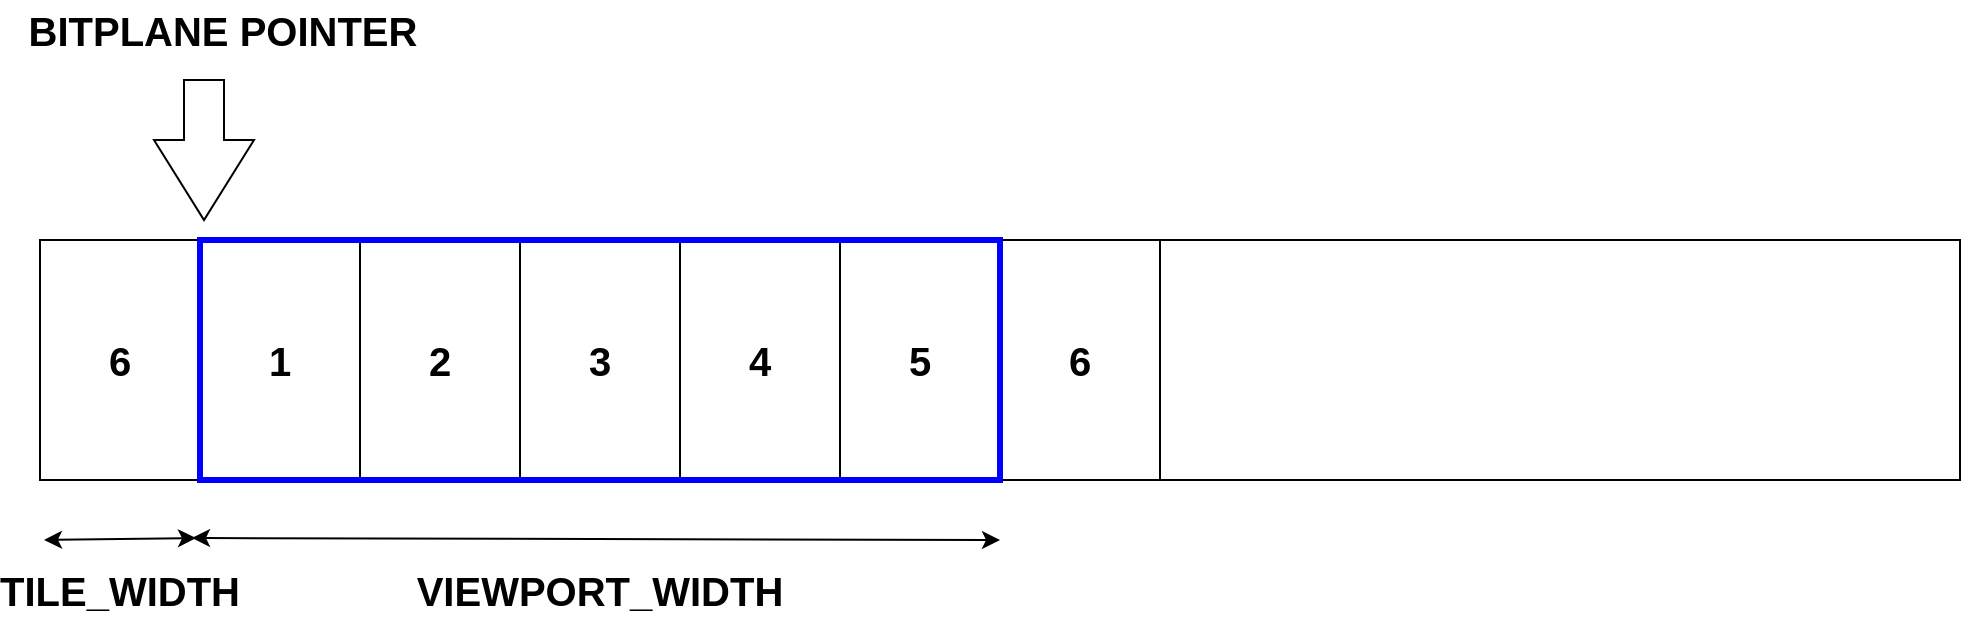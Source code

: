 <mxfile version="24.8.3" pages="5">
  <diagram name="Pagina-1" id="I3yXK3_iI9KRV6zhEhvM">
    <mxGraphModel dx="1426" dy="-72" grid="1" gridSize="10" guides="1" tooltips="1" connect="1" arrows="1" fold="1" page="1" pageScale="1" pageWidth="1169" pageHeight="827" math="0" shadow="0">
      <root>
        <mxCell id="0" />
        <mxCell id="1" parent="0" />
        <mxCell id="oC1pY038xpGator0pkR--38" value="&lt;font style=&quot;font-size: 20px;&quot;&gt;&lt;b style=&quot;font-size: 20px;&quot;&gt;1&lt;/b&gt;&lt;/font&gt;" style="rounded=0;whiteSpace=wrap;html=1;fontSize=20;" vertex="1" parent="1">
          <mxGeometry x="200" y="970" width="80" height="120" as="geometry" />
        </mxCell>
        <mxCell id="oC1pY038xpGator0pkR--7" value="&lt;font style=&quot;font-size: 20px;&quot;&gt;&lt;b style=&quot;font-size: 20px;&quot;&gt;6&lt;/b&gt;&lt;/font&gt;" style="rounded=0;whiteSpace=wrap;html=1;fontSize=20;" vertex="1" parent="1">
          <mxGeometry x="120" y="970" width="80" height="120" as="geometry" />
        </mxCell>
        <mxCell id="oC1pY038xpGator0pkR--39" value="2" style="rounded=0;whiteSpace=wrap;html=1;fontStyle=1;fontSize=20;" vertex="1" parent="1">
          <mxGeometry x="280" y="970" width="80" height="120" as="geometry" />
        </mxCell>
        <mxCell id="oC1pY038xpGator0pkR--40" value="3" style="rounded=0;whiteSpace=wrap;html=1;fontStyle=1;fontSize=20;" vertex="1" parent="1">
          <mxGeometry x="360" y="970" width="80" height="120" as="geometry" />
        </mxCell>
        <mxCell id="oC1pY038xpGator0pkR--41" value="4" style="rounded=0;whiteSpace=wrap;html=1;fontStyle=1;fontSize=20;" vertex="1" parent="1">
          <mxGeometry x="440" y="970" width="80" height="120" as="geometry" />
        </mxCell>
        <mxCell id="oC1pY038xpGator0pkR--42" value="5" style="rounded=0;whiteSpace=wrap;html=1;fontStyle=1;fontSize=20;" vertex="1" parent="1">
          <mxGeometry x="520" y="970" width="80" height="120" as="geometry" />
        </mxCell>
        <mxCell id="oC1pY038xpGator0pkR--43" value="6" style="rounded=0;whiteSpace=wrap;html=1;fontStyle=1;fontSize=20;" vertex="1" parent="1">
          <mxGeometry x="600" y="970" width="80" height="120" as="geometry" />
        </mxCell>
        <mxCell id="oC1pY038xpGator0pkR--45" value="" style="rounded=0;whiteSpace=wrap;html=1;" vertex="1" parent="1">
          <mxGeometry x="680" y="970" width="400" height="120" as="geometry" />
        </mxCell>
        <mxCell id="oC1pY038xpGator0pkR--49" value="&lt;b style=&quot;font-size: 20px;&quot;&gt;&lt;font style=&quot;font-size: 20px;&quot;&gt;VIEWPORT_WIDTH&lt;/font&gt;&lt;/b&gt;" style="text;html=1;align=center;verticalAlign=middle;whiteSpace=wrap;rounded=0;fontSize=20;" vertex="1" parent="1">
          <mxGeometry x="370" y="1130" width="60" height="30" as="geometry" />
        </mxCell>
        <mxCell id="oC1pY038xpGator0pkR--50" value="&lt;font style=&quot;font-size: 20px;&quot;&gt;&lt;b style=&quot;font-size: 20px;&quot;&gt;TILE_WIDTH&lt;/b&gt;&lt;/font&gt;" style="text;html=1;align=center;verticalAlign=middle;whiteSpace=wrap;rounded=0;fontSize=20;" vertex="1" parent="1">
          <mxGeometry x="130" y="1130" width="60" height="30" as="geometry" />
        </mxCell>
        <mxCell id="oC1pY038xpGator0pkR--17" value="" style="html=1;shadow=0;dashed=0;align=center;verticalAlign=middle;shape=mxgraph.arrows2.arrow;dy=0.6;dx=40;direction=south;notch=0;" vertex="1" parent="1">
          <mxGeometry x="177" y="890" width="50" height="70" as="geometry" />
        </mxCell>
        <mxCell id="oC1pY038xpGator0pkR--19" value="&lt;font size=&quot;1&quot; style=&quot;&quot;&gt;&lt;b style=&quot;font-size: 20px;&quot;&gt;BITPLANE POINTER&lt;/b&gt;&lt;/font&gt;" style="text;html=1;align=center;verticalAlign=middle;whiteSpace=wrap;rounded=0;" vertex="1" parent="1">
          <mxGeometry x="100" y="850" width="223" height="30" as="geometry" />
        </mxCell>
        <mxCell id="oC1pY038xpGator0pkR--47" value="" style="endArrow=classic;startArrow=classic;html=1;rounded=0;" edge="1" parent="1">
          <mxGeometry width="50" height="50" relative="1" as="geometry">
            <mxPoint x="196" y="1119" as="sourcePoint" />
            <mxPoint x="600" y="1120" as="targetPoint" />
          </mxGeometry>
        </mxCell>
        <mxCell id="oC1pY038xpGator0pkR--48" value="" style="endArrow=classic;startArrow=classic;html=1;rounded=0;" edge="1" parent="1">
          <mxGeometry width="50" height="50" relative="1" as="geometry">
            <mxPoint x="122" y="1120" as="sourcePoint" />
            <mxPoint x="198" y="1119" as="targetPoint" />
          </mxGeometry>
        </mxCell>
        <mxCell id="oC1pY038xpGator0pkR--8" value="" style="rounded=0;whiteSpace=wrap;html=1;strokeWidth=3;fillColor=none;strokeColor=#0000FF;" vertex="1" parent="1">
          <mxGeometry x="200" y="970" width="400" height="120" as="geometry" />
        </mxCell>
      </root>
    </mxGraphModel>
  </diagram>
  <diagram name="Pagina-2" id="bq6fGxjfWgfQif7coFv-">
    <mxGraphModel dx="1426" dy="-72" grid="1" gridSize="10" guides="1" tooltips="1" connect="1" arrows="1" fold="1" page="1" pageScale="1" pageWidth="1169" pageHeight="827" math="0" shadow="0">
      <root>
        <mxCell id="Fo3NnIwSHTjuoIIPPOb2-0" />
        <mxCell id="Fo3NnIwSHTjuoIIPPOb2-1" parent="Fo3NnIwSHTjuoIIPPOb2-0" />
        <mxCell id="Fo3NnIwSHTjuoIIPPOb2-2" value="&lt;font style=&quot;font-size: 20px;&quot;&gt;&lt;b style=&quot;font-size: 20px;&quot;&gt;1&lt;/b&gt;&lt;/font&gt;" style="rounded=0;whiteSpace=wrap;html=1;fontSize=20;" vertex="1" parent="Fo3NnIwSHTjuoIIPPOb2-1">
          <mxGeometry x="200" y="970" width="80" height="120" as="geometry" />
        </mxCell>
        <mxCell id="Fo3NnIwSHTjuoIIPPOb2-3" value="&lt;font style=&quot;font-size: 20px;&quot;&gt;&lt;b style=&quot;font-size: 20px;&quot;&gt;6&lt;/b&gt;&lt;/font&gt;" style="rounded=0;whiteSpace=wrap;html=1;fontSize=20;" vertex="1" parent="Fo3NnIwSHTjuoIIPPOb2-1">
          <mxGeometry x="120" y="970" width="80" height="120" as="geometry" />
        </mxCell>
        <mxCell id="Fo3NnIwSHTjuoIIPPOb2-4" value="2" style="rounded=0;whiteSpace=wrap;html=1;fontStyle=1;fontSize=20;" vertex="1" parent="Fo3NnIwSHTjuoIIPPOb2-1">
          <mxGeometry x="280" y="970" width="80" height="120" as="geometry" />
        </mxCell>
        <mxCell id="Fo3NnIwSHTjuoIIPPOb2-5" value="3" style="rounded=0;whiteSpace=wrap;html=1;fontStyle=1;fontSize=20;" vertex="1" parent="Fo3NnIwSHTjuoIIPPOb2-1">
          <mxGeometry x="360" y="970" width="80" height="120" as="geometry" />
        </mxCell>
        <mxCell id="Fo3NnIwSHTjuoIIPPOb2-6" value="4" style="rounded=0;whiteSpace=wrap;html=1;fontStyle=1;fontSize=20;" vertex="1" parent="Fo3NnIwSHTjuoIIPPOb2-1">
          <mxGeometry x="440" y="970" width="80" height="120" as="geometry" />
        </mxCell>
        <mxCell id="Fo3NnIwSHTjuoIIPPOb2-7" value="5" style="rounded=0;whiteSpace=wrap;html=1;fontStyle=1;fontSize=20;" vertex="1" parent="Fo3NnIwSHTjuoIIPPOb2-1">
          <mxGeometry x="520" y="970" width="80" height="120" as="geometry" />
        </mxCell>
        <mxCell id="Fo3NnIwSHTjuoIIPPOb2-8" value="6" style="rounded=0;whiteSpace=wrap;html=1;fontStyle=1;fontSize=20;" vertex="1" parent="Fo3NnIwSHTjuoIIPPOb2-1">
          <mxGeometry x="600" y="970" width="80" height="120" as="geometry" />
        </mxCell>
        <mxCell id="Fo3NnIwSHTjuoIIPPOb2-9" value="" style="rounded=0;whiteSpace=wrap;html=1;" vertex="1" parent="Fo3NnIwSHTjuoIIPPOb2-1">
          <mxGeometry x="680" y="970" width="400" height="120" as="geometry" />
        </mxCell>
        <mxCell id="Fo3NnIwSHTjuoIIPPOb2-12" value="" style="html=1;shadow=0;dashed=0;align=center;verticalAlign=middle;shape=mxgraph.arrows2.arrow;dy=0.6;dx=40;direction=south;notch=0;" vertex="1" parent="Fo3NnIwSHTjuoIIPPOb2-1">
          <mxGeometry x="196" y="890" width="50" height="70" as="geometry" />
        </mxCell>
        <mxCell id="Fo3NnIwSHTjuoIIPPOb2-13" value="&lt;font size=&quot;1&quot; style=&quot;&quot;&gt;&lt;b style=&quot;font-size: 20px;&quot;&gt;BITPLANE POINTER&lt;/b&gt;&lt;/font&gt;" style="text;html=1;align=center;verticalAlign=middle;whiteSpace=wrap;rounded=0;" vertex="1" parent="Fo3NnIwSHTjuoIIPPOb2-1">
          <mxGeometry x="120" y="850" width="223" height="30" as="geometry" />
        </mxCell>
        <mxCell id="Fo3NnIwSHTjuoIIPPOb2-16" value="" style="rounded=0;whiteSpace=wrap;html=1;strokeWidth=3;fillColor=none;strokeColor=#0000FF;" vertex="1" parent="Fo3NnIwSHTjuoIIPPOb2-1">
          <mxGeometry x="220" y="970" width="400" height="120" as="geometry" />
        </mxCell>
        <mxCell id="G8LyZgA07A1L1svdaVy3-0" value="" style="endArrow=classic;html=1;rounded=0;" edge="1" parent="Fo3NnIwSHTjuoIIPPOb2-1">
          <mxGeometry width="50" height="50" relative="1" as="geometry">
            <mxPoint x="160" y="1120" as="sourcePoint" />
            <mxPoint x="200" y="1120" as="targetPoint" />
          </mxGeometry>
        </mxCell>
        <mxCell id="G8LyZgA07A1L1svdaVy3-1" value="" style="endArrow=classic;html=1;rounded=0;" edge="1" parent="Fo3NnIwSHTjuoIIPPOb2-1">
          <mxGeometry width="50" height="50" relative="1" as="geometry">
            <mxPoint x="260" y="1120" as="sourcePoint" />
            <mxPoint x="220" y="1120" as="targetPoint" />
          </mxGeometry>
        </mxCell>
        <mxCell id="G8LyZgA07A1L1svdaVy3-2" value="&lt;span style=&quot;font-size: 20px;&quot;&gt;&lt;b&gt;SCROLL &amp;lt; 16 Pixel&lt;/b&gt;&lt;/span&gt;" style="text;html=1;align=center;verticalAlign=middle;whiteSpace=wrap;rounded=0;" vertex="1" parent="Fo3NnIwSHTjuoIIPPOb2-1">
          <mxGeometry x="109.5" y="1130" width="223" height="30" as="geometry" />
        </mxCell>
      </root>
    </mxGraphModel>
  </diagram>
  <diagram name="Pagina-3" id="rPYOrp8RAuPuX5dgkuzY">
    <mxGraphModel dx="1426" dy="-72" grid="1" gridSize="10" guides="1" tooltips="1" connect="1" arrows="1" fold="1" page="1" pageScale="1" pageWidth="1169" pageHeight="827" math="0" shadow="0">
      <root>
        <mxCell id="znP8DpVu-iHISbCKb8pT-0" />
        <mxCell id="znP8DpVu-iHISbCKb8pT-1" parent="znP8DpVu-iHISbCKb8pT-0" />
        <mxCell id="znP8DpVu-iHISbCKb8pT-2" value="&lt;font style=&quot;font-size: 20px;&quot;&gt;&lt;b style=&quot;font-size: 20px;&quot;&gt;7&lt;/b&gt;&lt;/font&gt;" style="rounded=0;whiteSpace=wrap;html=1;fontSize=20;" vertex="1" parent="znP8DpVu-iHISbCKb8pT-1">
          <mxGeometry x="200" y="970" width="80" height="120" as="geometry" />
        </mxCell>
        <mxCell id="znP8DpVu-iHISbCKb8pT-3" value="&lt;font style=&quot;font-size: 20px;&quot;&gt;&lt;b style=&quot;font-size: 20px;&quot;&gt;6&lt;/b&gt;&lt;/font&gt;" style="rounded=0;whiteSpace=wrap;html=1;fontSize=20;" vertex="1" parent="znP8DpVu-iHISbCKb8pT-1">
          <mxGeometry x="120" y="970" width="80" height="120" as="geometry" />
        </mxCell>
        <mxCell id="znP8DpVu-iHISbCKb8pT-4" value="2" style="rounded=0;whiteSpace=wrap;html=1;fontStyle=1;fontSize=20;" vertex="1" parent="znP8DpVu-iHISbCKb8pT-1">
          <mxGeometry x="280" y="970" width="80" height="120" as="geometry" />
        </mxCell>
        <mxCell id="znP8DpVu-iHISbCKb8pT-5" value="3" style="rounded=0;whiteSpace=wrap;html=1;fontStyle=1;fontSize=20;" vertex="1" parent="znP8DpVu-iHISbCKb8pT-1">
          <mxGeometry x="360" y="970" width="80" height="120" as="geometry" />
        </mxCell>
        <mxCell id="znP8DpVu-iHISbCKb8pT-6" value="4" style="rounded=0;whiteSpace=wrap;html=1;fontStyle=1;fontSize=20;" vertex="1" parent="znP8DpVu-iHISbCKb8pT-1">
          <mxGeometry x="440" y="970" width="80" height="120" as="geometry" />
        </mxCell>
        <mxCell id="znP8DpVu-iHISbCKb8pT-7" value="5" style="rounded=0;whiteSpace=wrap;html=1;fontStyle=1;fontSize=20;" vertex="1" parent="znP8DpVu-iHISbCKb8pT-1">
          <mxGeometry x="520" y="970" width="80" height="120" as="geometry" />
        </mxCell>
        <mxCell id="znP8DpVu-iHISbCKb8pT-8" value="6" style="rounded=0;whiteSpace=wrap;html=1;fontStyle=1;fontSize=20;" vertex="1" parent="znP8DpVu-iHISbCKb8pT-1">
          <mxGeometry x="600" y="970" width="80" height="120" as="geometry" />
        </mxCell>
        <mxCell id="znP8DpVu-iHISbCKb8pT-9" value="" style="rounded=0;whiteSpace=wrap;html=1;" vertex="1" parent="znP8DpVu-iHISbCKb8pT-1">
          <mxGeometry x="680" y="970" width="400" height="120" as="geometry" />
        </mxCell>
        <mxCell id="znP8DpVu-iHISbCKb8pT-10" value="" style="html=1;shadow=0;dashed=0;align=center;verticalAlign=middle;shape=mxgraph.arrows2.arrow;dy=0.6;dx=40;direction=south;notch=0;" vertex="1" parent="znP8DpVu-iHISbCKb8pT-1">
          <mxGeometry x="256" y="890" width="50" height="70" as="geometry" />
        </mxCell>
        <mxCell id="znP8DpVu-iHISbCKb8pT-11" value="&lt;font size=&quot;1&quot; style=&quot;&quot;&gt;&lt;b style=&quot;font-size: 20px;&quot;&gt;BITPLANE POINTER&lt;/b&gt;&lt;/font&gt;" style="text;html=1;align=center;verticalAlign=middle;whiteSpace=wrap;rounded=0;" vertex="1" parent="znP8DpVu-iHISbCKb8pT-1">
          <mxGeometry x="169.5" y="850" width="223" height="30" as="geometry" />
        </mxCell>
        <mxCell id="znP8DpVu-iHISbCKb8pT-13" value="" style="endArrow=classic;html=1;rounded=0;" edge="1" parent="znP8DpVu-iHISbCKb8pT-1">
          <mxGeometry width="50" height="50" relative="1" as="geometry">
            <mxPoint x="160" y="1120" as="sourcePoint" />
            <mxPoint x="200" y="1120" as="targetPoint" />
          </mxGeometry>
        </mxCell>
        <mxCell id="znP8DpVu-iHISbCKb8pT-14" value="" style="endArrow=classic;html=1;rounded=0;" edge="1" parent="znP8DpVu-iHISbCKb8pT-1">
          <mxGeometry width="50" height="50" relative="1" as="geometry">
            <mxPoint x="320" y="1120" as="sourcePoint" />
            <mxPoint x="280" y="1120" as="targetPoint" />
          </mxGeometry>
        </mxCell>
        <mxCell id="znP8DpVu-iHISbCKb8pT-15" value="&lt;span style=&quot;font-size: 20px;&quot;&gt;&lt;b&gt;SCROLL 64 Pixel&lt;/b&gt;&lt;/span&gt;" style="text;html=1;align=center;verticalAlign=middle;whiteSpace=wrap;rounded=0;" vertex="1" parent="znP8DpVu-iHISbCKb8pT-1">
          <mxGeometry x="120" y="1130" width="223" height="30" as="geometry" />
        </mxCell>
        <mxCell id="kB-uoUZrFTLKRQ1cBCaJ-0" value="&lt;font style=&quot;font-size: 20px;&quot;&gt;&lt;b style=&quot;font-size: 20px;&quot;&gt;7&lt;/b&gt;&lt;/font&gt;" style="rounded=0;whiteSpace=wrap;html=1;fontSize=20;" vertex="1" parent="znP8DpVu-iHISbCKb8pT-1">
          <mxGeometry x="680" y="970" width="80" height="120" as="geometry" />
        </mxCell>
        <mxCell id="znP8DpVu-iHISbCKb8pT-12" value="" style="rounded=0;whiteSpace=wrap;html=1;strokeWidth=3;fillColor=none;strokeColor=#0000FF;" vertex="1" parent="znP8DpVu-iHISbCKb8pT-1">
          <mxGeometry x="280" y="970" width="400" height="120" as="geometry" />
        </mxCell>
      </root>
    </mxGraphModel>
  </diagram>
  <diagram name="Pagina-4" id="djGUP5hG6WKJY1T2VUyN">
    <mxGraphModel dx="1426" dy="-72" grid="1" gridSize="10" guides="1" tooltips="1" connect="1" arrows="1" fold="1" page="1" pageScale="1" pageWidth="1169" pageHeight="827" math="0" shadow="0">
      <root>
        <mxCell id="jSM93BAMXWG2mJ5cRQv--0" />
        <mxCell id="jSM93BAMXWG2mJ5cRQv--1" parent="jSM93BAMXWG2mJ5cRQv--0" />
        <mxCell id="jSM93BAMXWG2mJ5cRQv--2" value="&lt;font style=&quot;font-size: 20px;&quot;&gt;&lt;b style=&quot;font-size: 20px;&quot;&gt;7&lt;/b&gt;&lt;/font&gt;" style="rounded=0;whiteSpace=wrap;html=1;fontSize=20;" vertex="1" parent="jSM93BAMXWG2mJ5cRQv--1">
          <mxGeometry x="200" y="970" width="80" height="120" as="geometry" />
        </mxCell>
        <mxCell id="jSM93BAMXWG2mJ5cRQv--3" value="&lt;font style=&quot;font-size: 20px;&quot;&gt;&lt;b style=&quot;font-size: 20px;&quot;&gt;6&lt;/b&gt;&lt;/font&gt;" style="rounded=0;whiteSpace=wrap;html=1;fontSize=20;" vertex="1" parent="jSM93BAMXWG2mJ5cRQv--1">
          <mxGeometry x="120" y="970" width="80" height="120" as="geometry" />
        </mxCell>
        <mxCell id="jSM93BAMXWG2mJ5cRQv--4" value="8" style="rounded=0;whiteSpace=wrap;html=1;fontStyle=1;fontSize=20;" vertex="1" parent="jSM93BAMXWG2mJ5cRQv--1">
          <mxGeometry x="280" y="970" width="80" height="120" as="geometry" />
        </mxCell>
        <mxCell id="jSM93BAMXWG2mJ5cRQv--5" value="9" style="rounded=0;whiteSpace=wrap;html=1;fontStyle=1;fontSize=20;" vertex="1" parent="jSM93BAMXWG2mJ5cRQv--1">
          <mxGeometry x="360" y="970" width="80" height="120" as="geometry" />
        </mxCell>
        <mxCell id="jSM93BAMXWG2mJ5cRQv--6" value="10" style="rounded=0;whiteSpace=wrap;html=1;fontStyle=1;fontSize=20;" vertex="1" parent="jSM93BAMXWG2mJ5cRQv--1">
          <mxGeometry x="440" y="970" width="80" height="120" as="geometry" />
        </mxCell>
        <mxCell id="jSM93BAMXWG2mJ5cRQv--7" value="11" style="rounded=0;whiteSpace=wrap;html=1;fontStyle=1;fontSize=20;" vertex="1" parent="jSM93BAMXWG2mJ5cRQv--1">
          <mxGeometry x="520" y="970" width="80" height="120" as="geometry" />
        </mxCell>
        <mxCell id="jSM93BAMXWG2mJ5cRQv--8" value="6" style="rounded=0;whiteSpace=wrap;html=1;fontStyle=1;fontSize=20;" vertex="1" parent="jSM93BAMXWG2mJ5cRQv--1">
          <mxGeometry x="600" y="970" width="80" height="120" as="geometry" />
        </mxCell>
        <mxCell id="jSM93BAMXWG2mJ5cRQv--9" value="" style="rounded=0;whiteSpace=wrap;html=1;" vertex="1" parent="jSM93BAMXWG2mJ5cRQv--1">
          <mxGeometry x="680" y="970" width="400" height="120" as="geometry" />
        </mxCell>
        <mxCell id="jSM93BAMXWG2mJ5cRQv--10" value="" style="html=1;shadow=0;dashed=0;align=center;verticalAlign=middle;shape=mxgraph.arrows2.arrow;dy=0.6;dx=40;direction=south;notch=0;" vertex="1" parent="jSM93BAMXWG2mJ5cRQv--1">
          <mxGeometry x="576" y="890" width="50" height="70" as="geometry" />
        </mxCell>
        <mxCell id="jSM93BAMXWG2mJ5cRQv--11" value="&lt;font size=&quot;1&quot; style=&quot;&quot;&gt;&lt;b style=&quot;font-size: 20px;&quot;&gt;BITPLANE POINTER&lt;/b&gt;&lt;/font&gt;" style="text;html=1;align=center;verticalAlign=middle;whiteSpace=wrap;rounded=0;" vertex="1" parent="jSM93BAMXWG2mJ5cRQv--1">
          <mxGeometry x="489.5" y="850" width="223" height="30" as="geometry" />
        </mxCell>
        <mxCell id="jSM93BAMXWG2mJ5cRQv--15" value="&lt;font style=&quot;font-size: 20px;&quot;&gt;&lt;b style=&quot;font-size: 20px;&quot;&gt;7&lt;/b&gt;&lt;/font&gt;" style="rounded=0;whiteSpace=wrap;html=1;fontSize=20;" vertex="1" parent="jSM93BAMXWG2mJ5cRQv--1">
          <mxGeometry x="680" y="970" width="80" height="120" as="geometry" />
        </mxCell>
        <mxCell id="olWEoFsdnE2e-B5Rmtm0-0" value="8" style="rounded=0;whiteSpace=wrap;html=1;fontStyle=1;fontSize=20;" vertex="1" parent="jSM93BAMXWG2mJ5cRQv--1">
          <mxGeometry x="760" y="970" width="80" height="120" as="geometry" />
        </mxCell>
        <mxCell id="olWEoFsdnE2e-B5Rmtm0-1" value="9" style="rounded=0;whiteSpace=wrap;html=1;fontStyle=1;fontSize=20;" vertex="1" parent="jSM93BAMXWG2mJ5cRQv--1">
          <mxGeometry x="840" y="970" width="80" height="120" as="geometry" />
        </mxCell>
        <mxCell id="olWEoFsdnE2e-B5Rmtm0-2" value="10" style="rounded=0;whiteSpace=wrap;html=1;fontStyle=1;fontSize=20;" vertex="1" parent="jSM93BAMXWG2mJ5cRQv--1">
          <mxGeometry x="920" y="970" width="80" height="120" as="geometry" />
        </mxCell>
        <mxCell id="olWEoFsdnE2e-B5Rmtm0-3" value="11" style="rounded=0;whiteSpace=wrap;html=1;fontStyle=1;fontSize=20;" vertex="1" parent="jSM93BAMXWG2mJ5cRQv--1">
          <mxGeometry x="1000" y="970" width="80" height="120" as="geometry" />
        </mxCell>
        <mxCell id="jSM93BAMXWG2mJ5cRQv--16" value="" style="rounded=0;whiteSpace=wrap;html=1;strokeWidth=3;fillColor=none;strokeColor=#0000FF;" vertex="1" parent="jSM93BAMXWG2mJ5cRQv--1">
          <mxGeometry x="600" y="970" width="400" height="120" as="geometry" />
        </mxCell>
      </root>
    </mxGraphModel>
  </diagram>
  <diagram name="Pagina-5" id="ZdA2N0HdWpGx3Tw3XXZC">
    <mxGraphModel dx="1426" dy="-72" grid="1" gridSize="10" guides="1" tooltips="1" connect="1" arrows="1" fold="1" page="1" pageScale="1" pageWidth="1169" pageHeight="827" math="0" shadow="0">
      <root>
        <mxCell id="vJX_ltFIdfMSh4_gK0fM-0" />
        <mxCell id="vJX_ltFIdfMSh4_gK0fM-1" parent="vJX_ltFIdfMSh4_gK0fM-0" />
        <mxCell id="vJX_ltFIdfMSh4_gK0fM-2" value="&lt;font style=&quot;font-size: 20px;&quot;&gt;&lt;b style=&quot;font-size: 20px;&quot;&gt;7&lt;/b&gt;&lt;/font&gt;" style="rounded=0;whiteSpace=wrap;html=1;fontSize=20;" vertex="1" parent="vJX_ltFIdfMSh4_gK0fM-1">
          <mxGeometry x="200" y="970" width="80" height="120" as="geometry" />
        </mxCell>
        <mxCell id="vJX_ltFIdfMSh4_gK0fM-3" value="&lt;font style=&quot;font-size: 20px;&quot;&gt;&lt;b style=&quot;font-size: 20px;&quot;&gt;6&lt;/b&gt;&lt;/font&gt;" style="rounded=0;whiteSpace=wrap;html=1;fontSize=20;" vertex="1" parent="vJX_ltFIdfMSh4_gK0fM-1">
          <mxGeometry x="120" y="970" width="80" height="120" as="geometry" />
        </mxCell>
        <mxCell id="vJX_ltFIdfMSh4_gK0fM-4" value="8" style="rounded=0;whiteSpace=wrap;html=1;fontStyle=1;fontSize=20;" vertex="1" parent="vJX_ltFIdfMSh4_gK0fM-1">
          <mxGeometry x="280" y="970" width="80" height="120" as="geometry" />
        </mxCell>
        <mxCell id="vJX_ltFIdfMSh4_gK0fM-5" value="9" style="rounded=0;whiteSpace=wrap;html=1;fontStyle=1;fontSize=20;" vertex="1" parent="vJX_ltFIdfMSh4_gK0fM-1">
          <mxGeometry x="360" y="970" width="80" height="120" as="geometry" />
        </mxCell>
        <mxCell id="vJX_ltFIdfMSh4_gK0fM-6" value="10" style="rounded=0;whiteSpace=wrap;html=1;fontStyle=1;fontSize=20;" vertex="1" parent="vJX_ltFIdfMSh4_gK0fM-1">
          <mxGeometry x="440" y="970" width="80" height="120" as="geometry" />
        </mxCell>
        <mxCell id="vJX_ltFIdfMSh4_gK0fM-7" value="11" style="rounded=0;whiteSpace=wrap;html=1;fontStyle=1;fontSize=20;" vertex="1" parent="vJX_ltFIdfMSh4_gK0fM-1">
          <mxGeometry x="520" y="970" width="80" height="120" as="geometry" />
        </mxCell>
        <mxCell id="vJX_ltFIdfMSh4_gK0fM-8" value="6" style="rounded=0;whiteSpace=wrap;html=1;fontStyle=1;fontSize=20;" vertex="1" parent="vJX_ltFIdfMSh4_gK0fM-1">
          <mxGeometry x="600" y="970" width="80" height="120" as="geometry" />
        </mxCell>
        <mxCell id="vJX_ltFIdfMSh4_gK0fM-9" value="" style="rounded=0;whiteSpace=wrap;html=1;" vertex="1" parent="vJX_ltFIdfMSh4_gK0fM-1">
          <mxGeometry x="680" y="970" width="400" height="120" as="geometry" />
        </mxCell>
        <mxCell id="vJX_ltFIdfMSh4_gK0fM-10" value="" style="html=1;shadow=0;dashed=0;align=center;verticalAlign=middle;shape=mxgraph.arrows2.arrow;dy=0.6;dx=40;direction=south;notch=0;" vertex="1" parent="vJX_ltFIdfMSh4_gK0fM-1">
          <mxGeometry x="97" y="890" width="50" height="70" as="geometry" />
        </mxCell>
        <mxCell id="vJX_ltFIdfMSh4_gK0fM-11" value="&lt;font size=&quot;1&quot; style=&quot;&quot;&gt;&lt;b style=&quot;font-size: 20px;&quot;&gt;BITPLANE POINTER&lt;/b&gt;&lt;/font&gt;" style="text;html=1;align=center;verticalAlign=middle;whiteSpace=wrap;rounded=0;" vertex="1" parent="vJX_ltFIdfMSh4_gK0fM-1">
          <mxGeometry x="10.5" y="850" width="223" height="30" as="geometry" />
        </mxCell>
        <mxCell id="vJX_ltFIdfMSh4_gK0fM-12" value="&lt;font style=&quot;font-size: 20px;&quot;&gt;&lt;b style=&quot;font-size: 20px;&quot;&gt;7&lt;/b&gt;&lt;/font&gt;" style="rounded=0;whiteSpace=wrap;html=1;fontSize=20;" vertex="1" parent="vJX_ltFIdfMSh4_gK0fM-1">
          <mxGeometry x="680" y="970" width="80" height="120" as="geometry" />
        </mxCell>
        <mxCell id="vJX_ltFIdfMSh4_gK0fM-13" value="8" style="rounded=0;whiteSpace=wrap;html=1;fontStyle=1;fontSize=20;" vertex="1" parent="vJX_ltFIdfMSh4_gK0fM-1">
          <mxGeometry x="760" y="970" width="80" height="120" as="geometry" />
        </mxCell>
        <mxCell id="vJX_ltFIdfMSh4_gK0fM-14" value="9" style="rounded=0;whiteSpace=wrap;html=1;fontStyle=1;fontSize=20;" vertex="1" parent="vJX_ltFIdfMSh4_gK0fM-1">
          <mxGeometry x="840" y="970" width="80" height="120" as="geometry" />
        </mxCell>
        <mxCell id="vJX_ltFIdfMSh4_gK0fM-15" value="10" style="rounded=0;whiteSpace=wrap;html=1;fontStyle=1;fontSize=20;" vertex="1" parent="vJX_ltFIdfMSh4_gK0fM-1">
          <mxGeometry x="920" y="970" width="80" height="120" as="geometry" />
        </mxCell>
        <mxCell id="vJX_ltFIdfMSh4_gK0fM-16" value="11" style="rounded=0;whiteSpace=wrap;html=1;fontStyle=1;fontSize=20;" vertex="1" parent="vJX_ltFIdfMSh4_gK0fM-1">
          <mxGeometry x="1000" y="970" width="80" height="120" as="geometry" />
        </mxCell>
        <mxCell id="vJX_ltFIdfMSh4_gK0fM-17" value="" style="rounded=0;whiteSpace=wrap;html=1;strokeWidth=3;fillColor=none;strokeColor=#0000FF;" vertex="1" parent="vJX_ltFIdfMSh4_gK0fM-1">
          <mxGeometry x="120" y="970" width="400" height="120" as="geometry" />
        </mxCell>
      </root>
    </mxGraphModel>
  </diagram>
</mxfile>
